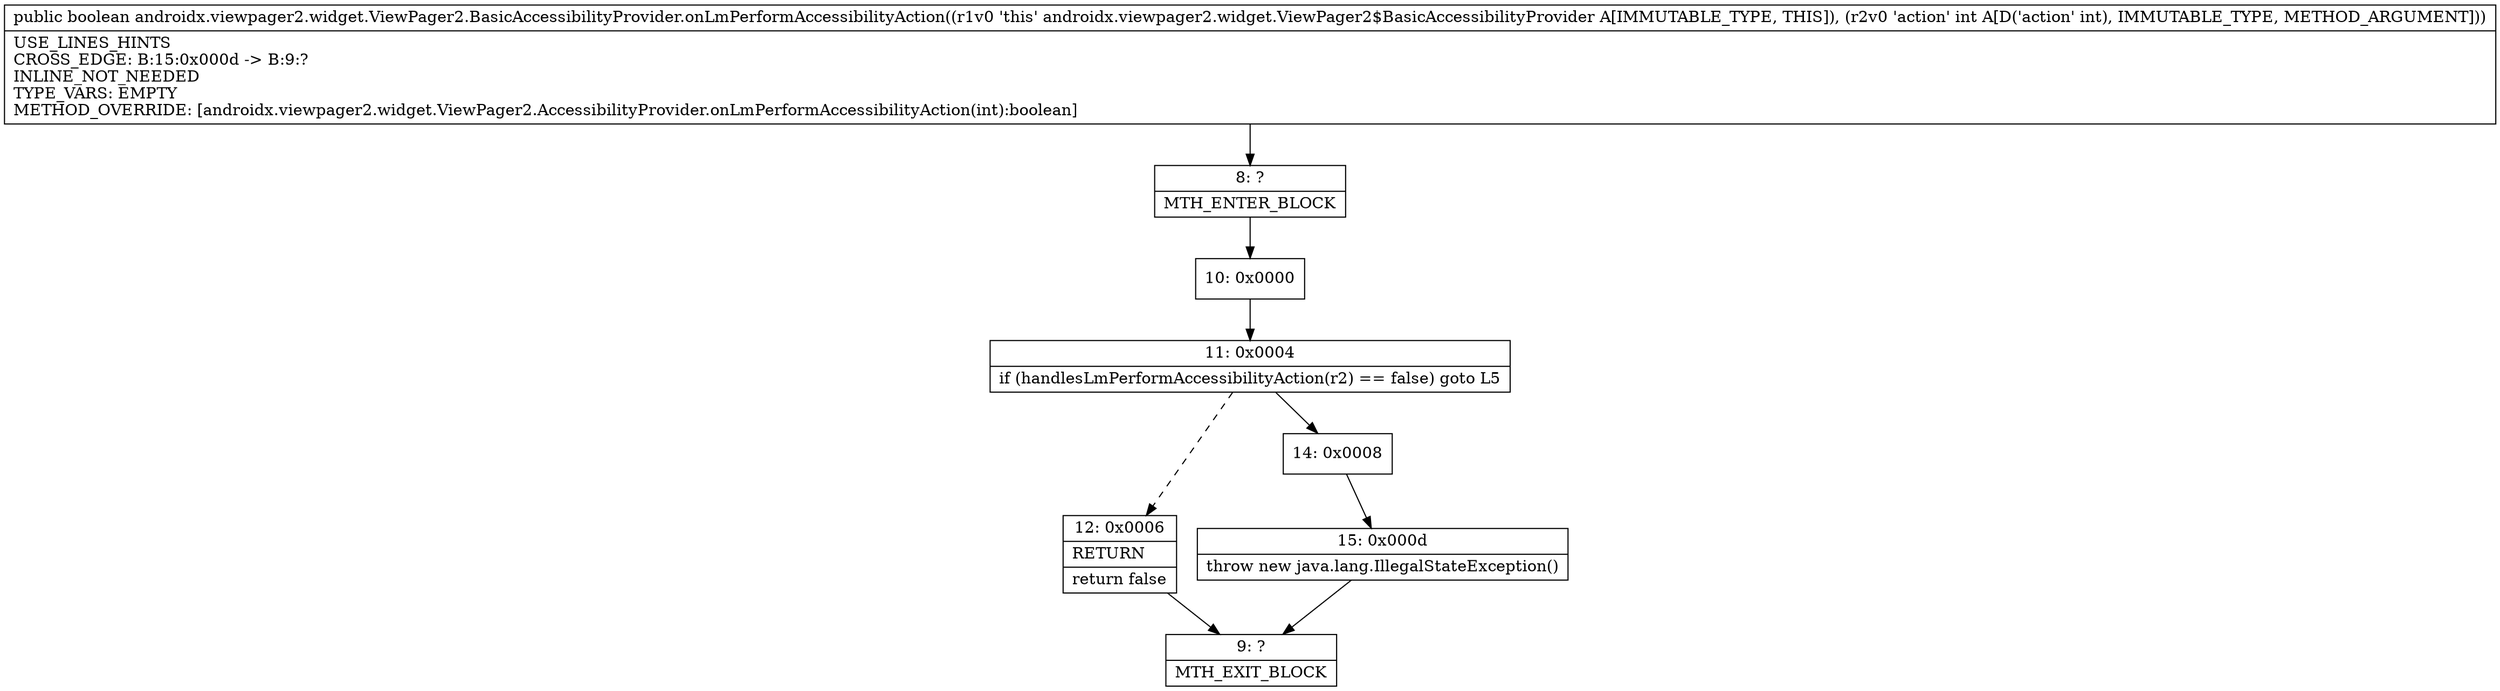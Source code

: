 digraph "CFG forandroidx.viewpager2.widget.ViewPager2.BasicAccessibilityProvider.onLmPerformAccessibilityAction(I)Z" {
Node_8 [shape=record,label="{8\:\ ?|MTH_ENTER_BLOCK\l}"];
Node_10 [shape=record,label="{10\:\ 0x0000}"];
Node_11 [shape=record,label="{11\:\ 0x0004|if (handlesLmPerformAccessibilityAction(r2) == false) goto L5\l}"];
Node_12 [shape=record,label="{12\:\ 0x0006|RETURN\l|return false\l}"];
Node_9 [shape=record,label="{9\:\ ?|MTH_EXIT_BLOCK\l}"];
Node_14 [shape=record,label="{14\:\ 0x0008}"];
Node_15 [shape=record,label="{15\:\ 0x000d|throw new java.lang.IllegalStateException()\l}"];
MethodNode[shape=record,label="{public boolean androidx.viewpager2.widget.ViewPager2.BasicAccessibilityProvider.onLmPerformAccessibilityAction((r1v0 'this' androidx.viewpager2.widget.ViewPager2$BasicAccessibilityProvider A[IMMUTABLE_TYPE, THIS]), (r2v0 'action' int A[D('action' int), IMMUTABLE_TYPE, METHOD_ARGUMENT]))  | USE_LINES_HINTS\lCROSS_EDGE: B:15:0x000d \-\> B:9:?\lINLINE_NOT_NEEDED\lTYPE_VARS: EMPTY\lMETHOD_OVERRIDE: [androidx.viewpager2.widget.ViewPager2.AccessibilityProvider.onLmPerformAccessibilityAction(int):boolean]\l}"];
MethodNode -> Node_8;Node_8 -> Node_10;
Node_10 -> Node_11;
Node_11 -> Node_12[style=dashed];
Node_11 -> Node_14;
Node_12 -> Node_9;
Node_14 -> Node_15;
Node_15 -> Node_9;
}


